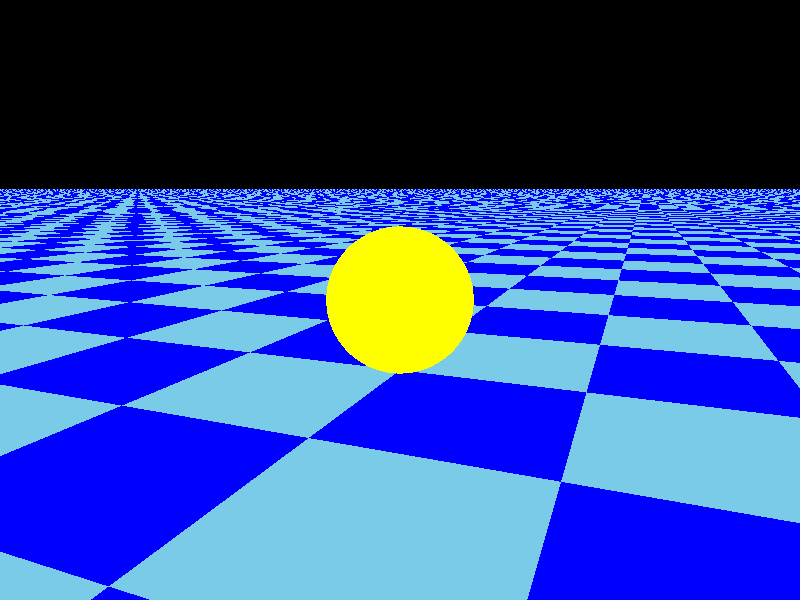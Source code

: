     #include "colors.inc"

    camera
    {
    location <clock+6, 3, -15>
    look_at <clock, 0, 0>
    }
    
    plane
    {
    <0, 1, 0>, -2
    pigment {checker color Blue, color SkyBlue scale 5 }
    }
    
#declare pacman = difference
{
 sphere
 {
  <0,0,0>,2
  #if(clock<80 | clock>100 ) texture { pigment { color rgb<1, 1, 0> }}
  #else texture { pigment { color rgbt<1, 0, 0, (clock-80)/20> }}
  #end
  finish{ reflection { 0.1, metallic }}
 }
 
prism
{
    0.00, 4.00,
     4  
   < 0.00, 0.00>,
   < 2.00, sin(clock/4)>,
   < 2.00, -sin(clock/4)>,
   < 0.00, 0.00>
  texture { pigment { color rgb<1, 1, 0> }}
  
  rotate <90,0,0>
  translate<0,0,-2>
}
}


object { pacman translate <clock, 0, 0>}


box { <0,0,0> <2,2,2>
      #if(clock<20)
      texture { pigment { color rgb<0, 1, 0> }}
      #else texture { pigment { color rgbt<1, 1, 1, 1> }}
      #end
      translate <20,-1,0>
     }
     
box { <0,0,0> <2,2,2>
      #if(clock<25)
      texture { pigment { color rgb<0, 1, 0> }}
      #else texture { pigment { color rgbt<1, 1, 1, 1> }}
      #end
      translate <24,-1,0>
     }
     
cone{<0,0,0>,1.0,<0,2,0>,0.5
      #if(clock<40)
      texture { pigment { color rgb<0, 1, 0> }}
      #else texture { pigment { color rgbt<1, 1, 1, 1> }}
      #end
      translate <40,-1,0>
     }
     
cylinder{
      <0,0,0><0,2,0>1
      #if(clock<58)
      texture { pigment { color rgb<0, 1, 0> }}
      #else texture { pigment { color rgbt<1, 1, 1, 1> }}
      #end
      translate <58,-1,0>
      }
      
box { <0,0,0> <2,2,2>
      #if(clock<80)
      texture { pigment { color rgb<1, 0, 0> }}
      #else texture { pigment { color rgbt<1, 1, 1, 1> }}
      #end
      translate <80,-1,0>
     }
     
box { <0,0,0> <2,2,2>
      #if(clock<100)
      texture { pigment { color rgb<0, 1, 0> }}
      #else texture { pigment { color rgbt<1, 1, 1, 1> }}
      #end
      translate <100,-1,0>
     }
     
    light_source { <20, 20, 0> color White} 
    light_source { <clock+10, 30, -18> color White}   